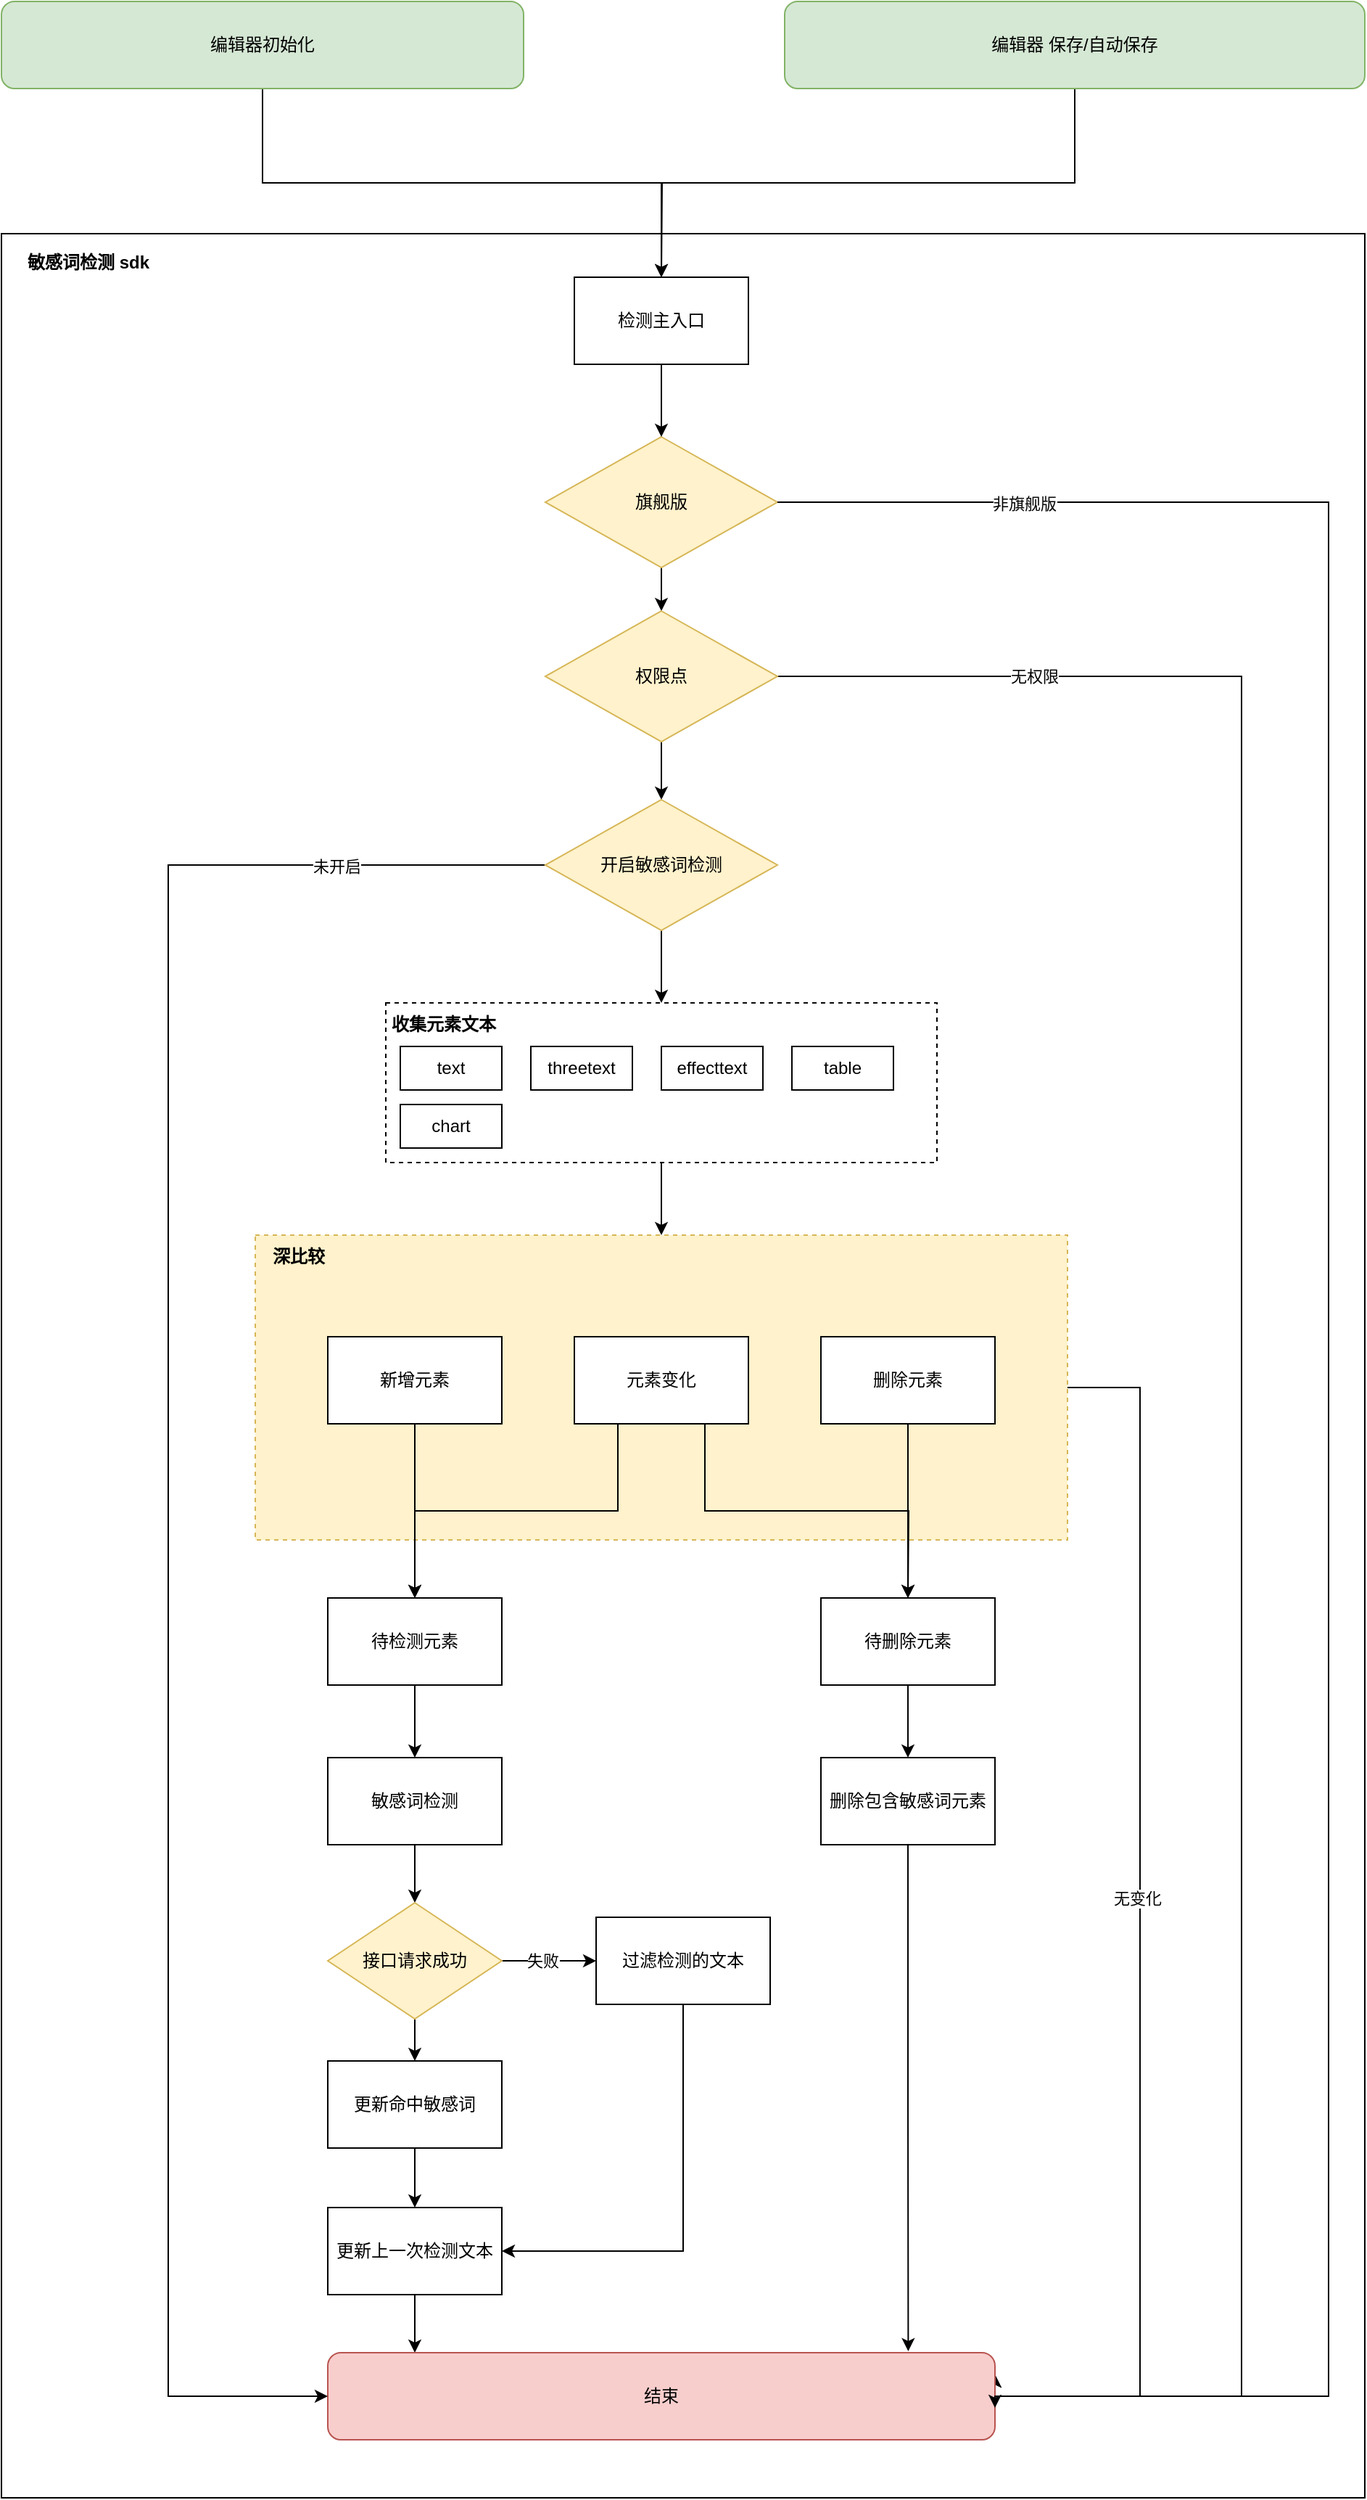 <mxfile version="22.1.0" type="github">
  <diagram name="第 1 页" id="Xhgq0PyVB4QS4eHgWzg1">
    <mxGraphModel dx="2755" dy="2196" grid="1" gridSize="10" guides="1" tooltips="1" connect="1" arrows="1" fold="1" page="1" pageScale="1" pageWidth="827" pageHeight="1169" math="0" shadow="0">
      <root>
        <mxCell id="0" />
        <mxCell id="1" parent="0" />
        <mxCell id="tT69yiJBIpTcLskg9BEr-1" value="" style="rounded=0;whiteSpace=wrap;html=1;container=0;movable=1;resizable=1;rotatable=1;deletable=1;editable=1;locked=0;connectable=1;aspect=fixed;" parent="1" vertex="1">
          <mxGeometry x="-85" y="-10" width="940" height="1560" as="geometry" />
        </mxCell>
        <mxCell id="tT69yiJBIpTcLskg9BEr-2" value="敏感词检测 sdk" style="text;html=1;strokeColor=none;fillColor=none;align=center;verticalAlign=middle;whiteSpace=wrap;rounded=0;fontStyle=1;fontSize=12;movable=1;resizable=1;rotatable=1;deletable=1;editable=1;locked=0;connectable=1;" parent="1" vertex="1">
          <mxGeometry x="-70" width="90" height="20" as="geometry" />
        </mxCell>
        <mxCell id="L3rRgUidITqR81JgF82E-8" value="" style="edgeStyle=orthogonalEdgeStyle;rounded=0;orthogonalLoop=1;jettySize=auto;html=1;" edge="1" parent="1" source="L3rRgUidITqR81JgF82E-4" target="L3rRgUidITqR81JgF82E-7">
          <mxGeometry relative="1" as="geometry" />
        </mxCell>
        <mxCell id="L3rRgUidITqR81JgF82E-4" value="旗舰版" style="rhombus;whiteSpace=wrap;html=1;fillColor=#fff2cc;strokeColor=#d6b656;" vertex="1" parent="1">
          <mxGeometry x="290" y="130" width="160" height="90" as="geometry" />
        </mxCell>
        <mxCell id="L3rRgUidITqR81JgF82E-9" value="" style="edgeStyle=orthogonalEdgeStyle;rounded=0;orthogonalLoop=1;jettySize=auto;html=1;" edge="1" parent="1" source="L3rRgUidITqR81JgF82E-7" target="CsqYkCtor6hZRRwLj2lS-5">
          <mxGeometry relative="1" as="geometry" />
        </mxCell>
        <mxCell id="L3rRgUidITqR81JgF82E-15" style="edgeStyle=orthogonalEdgeStyle;rounded=0;orthogonalLoop=1;jettySize=auto;html=1;exitX=1;exitY=0.5;exitDx=0;exitDy=0;entryX=1;entryY=0.25;entryDx=0;entryDy=0;" edge="1" parent="1" source="L3rRgUidITqR81JgF82E-7" target="tT69yiJBIpTcLskg9BEr-37">
          <mxGeometry relative="1" as="geometry">
            <Array as="points">
              <mxPoint x="770" y="295" />
              <mxPoint x="770" y="1480" />
              <mxPoint x="600" y="1480" />
            </Array>
          </mxGeometry>
        </mxCell>
        <mxCell id="L3rRgUidITqR81JgF82E-16" value="无权限" style="edgeLabel;html=1;align=center;verticalAlign=middle;resizable=0;points=[];" vertex="1" connectable="0" parent="L3rRgUidITqR81JgF82E-15">
          <mxGeometry x="-0.791" relative="1" as="geometry">
            <mxPoint as="offset" />
          </mxGeometry>
        </mxCell>
        <mxCell id="L3rRgUidITqR81JgF82E-7" value="权限点" style="rhombus;whiteSpace=wrap;html=1;fillColor=#fff2cc;strokeColor=#d6b656;" vertex="1" parent="1">
          <mxGeometry x="290" y="250" width="160" height="90" as="geometry" />
        </mxCell>
        <mxCell id="tT69yiJBIpTcLskg9BEr-13" value="检测主入口" style="rounded=0;whiteSpace=wrap;html=1;" parent="1" vertex="1">
          <mxGeometry x="310" y="20" width="120" height="60" as="geometry" />
        </mxCell>
        <mxCell id="L3rRgUidITqR81JgF82E-6" value="" style="edgeStyle=orthogonalEdgeStyle;rounded=0;orthogonalLoop=1;jettySize=auto;html=1;" edge="1" parent="1" source="tT69yiJBIpTcLskg9BEr-13" target="L3rRgUidITqR81JgF82E-4">
          <mxGeometry relative="1" as="geometry" />
        </mxCell>
        <mxCell id="CsqYkCtor6hZRRwLj2lS-10" style="edgeStyle=orthogonalEdgeStyle;rounded=0;orthogonalLoop=1;jettySize=auto;html=1;exitX=0.5;exitY=1;exitDx=0;exitDy=0;entryX=0.5;entryY=0;entryDx=0;entryDy=0;" parent="1" source="tT69yiJBIpTcLskg9BEr-3" target="tT69yiJBIpTcLskg9BEr-13" edge="1">
          <mxGeometry relative="1" as="geometry">
            <mxPoint x="365" y="10" as="targetPoint" />
          </mxGeometry>
        </mxCell>
        <mxCell id="tT69yiJBIpTcLskg9BEr-3" value="编辑器初始化" style="rounded=1;whiteSpace=wrap;html=1;fillColor=#d5e8d4;strokeColor=#82b366;" parent="1" vertex="1">
          <mxGeometry x="-85" y="-170" width="360" height="60" as="geometry" />
        </mxCell>
        <mxCell id="L3rRgUidITqR81JgF82E-10" style="edgeStyle=orthogonalEdgeStyle;rounded=0;orthogonalLoop=1;jettySize=auto;html=1;exitX=0.5;exitY=1;exitDx=0;exitDy=0;" edge="1" parent="1" source="tT69yiJBIpTcLskg9BEr-4">
          <mxGeometry relative="1" as="geometry">
            <mxPoint x="370" y="20" as="targetPoint" />
          </mxGeometry>
        </mxCell>
        <mxCell id="tT69yiJBIpTcLskg9BEr-4" value="编辑器 保存/自动保存" style="rounded=1;whiteSpace=wrap;html=1;fillColor=#d5e8d4;strokeColor=#82b366;" parent="1" vertex="1">
          <mxGeometry x="455" y="-170" width="400" height="60" as="geometry" />
        </mxCell>
        <mxCell id="CsqYkCtor6hZRRwLj2lS-3" style="edgeStyle=orthogonalEdgeStyle;rounded=0;orthogonalLoop=1;jettySize=auto;html=1;exitX=1;exitY=0.5;exitDx=0;exitDy=0;entryX=1;entryY=0.25;entryDx=0;entryDy=0;" parent="1" source="tT69yiJBIpTcLskg9BEr-21" target="tT69yiJBIpTcLskg9BEr-37" edge="1">
          <mxGeometry relative="1" as="geometry">
            <mxPoint x="750" y="785" as="targetPoint" />
            <Array as="points">
              <mxPoint x="700" y="785" />
              <mxPoint x="700" y="1480" />
              <mxPoint x="600" y="1480" />
            </Array>
          </mxGeometry>
        </mxCell>
        <mxCell id="CsqYkCtor6hZRRwLj2lS-4" value="无变化" style="edgeLabel;html=1;align=center;verticalAlign=middle;resizable=0;points=[];" parent="CsqYkCtor6hZRRwLj2lS-3" vertex="1" connectable="0">
          <mxGeometry x="-0.065" y="-2" relative="1" as="geometry">
            <mxPoint as="offset" />
          </mxGeometry>
        </mxCell>
        <mxCell id="tT69yiJBIpTcLskg9BEr-21" value="" style="whiteSpace=wrap;html=1;dashed=1;fillColor=#fff2cc;strokeColor=#d6b656;" parent="1" vertex="1">
          <mxGeometry x="90" y="680" width="560" height="210" as="geometry" />
        </mxCell>
        <mxCell id="tT69yiJBIpTcLskg9BEr-27" style="edgeStyle=orthogonalEdgeStyle;rounded=0;orthogonalLoop=1;jettySize=auto;html=1;exitX=0.5;exitY=1;exitDx=0;exitDy=0;entryX=0.5;entryY=0;entryDx=0;entryDy=0;" parent="1" source="tT69yiJBIpTcLskg9BEr-23" target="tT69yiJBIpTcLskg9BEr-26" edge="1">
          <mxGeometry relative="1" as="geometry" />
        </mxCell>
        <mxCell id="tT69yiJBIpTcLskg9BEr-23" value="新增元素" style="rounded=0;whiteSpace=wrap;html=1;" parent="1" vertex="1">
          <mxGeometry x="140" y="750" width="120" height="60" as="geometry" />
        </mxCell>
        <mxCell id="CsqYkCtor6hZRRwLj2lS-2" style="edgeStyle=orthogonalEdgeStyle;rounded=0;orthogonalLoop=1;jettySize=auto;html=1;exitX=0.5;exitY=1;exitDx=0;exitDy=0;" parent="1" source="tT69yiJBIpTcLskg9BEr-24" edge="1">
          <mxGeometry relative="1" as="geometry">
            <mxPoint x="540" y="930" as="targetPoint" />
          </mxGeometry>
        </mxCell>
        <mxCell id="tT69yiJBIpTcLskg9BEr-24" value="删除元素" style="rounded=0;whiteSpace=wrap;html=1;" parent="1" vertex="1">
          <mxGeometry x="480" y="750" width="120" height="60" as="geometry" />
        </mxCell>
        <mxCell id="tT69yiJBIpTcLskg9BEr-28" style="edgeStyle=orthogonalEdgeStyle;rounded=0;orthogonalLoop=1;jettySize=auto;html=1;exitX=0.25;exitY=1;exitDx=0;exitDy=0;entryX=0.5;entryY=0;entryDx=0;entryDy=0;" parent="1" source="tT69yiJBIpTcLskg9BEr-25" target="tT69yiJBIpTcLskg9BEr-26" edge="1">
          <mxGeometry relative="1" as="geometry">
            <mxPoint x="200" y="920" as="targetPoint" />
          </mxGeometry>
        </mxCell>
        <mxCell id="tT69yiJBIpTcLskg9BEr-51" style="edgeStyle=orthogonalEdgeStyle;rounded=0;orthogonalLoop=1;jettySize=auto;html=1;exitX=0.75;exitY=1;exitDx=0;exitDy=0;" parent="1" source="tT69yiJBIpTcLskg9BEr-25" edge="1">
          <mxGeometry relative="1" as="geometry">
            <mxPoint x="540" y="930" as="targetPoint" />
          </mxGeometry>
        </mxCell>
        <mxCell id="tT69yiJBIpTcLskg9BEr-25" value="元素变化" style="rounded=0;whiteSpace=wrap;html=1;" parent="1" vertex="1">
          <mxGeometry x="310" y="750" width="120" height="60" as="geometry" />
        </mxCell>
        <mxCell id="tT69yiJBIpTcLskg9BEr-30" value="" style="edgeStyle=orthogonalEdgeStyle;rounded=0;orthogonalLoop=1;jettySize=auto;html=1;" parent="1" source="tT69yiJBIpTcLskg9BEr-26" target="tT69yiJBIpTcLskg9BEr-29" edge="1">
          <mxGeometry relative="1" as="geometry" />
        </mxCell>
        <mxCell id="tT69yiJBIpTcLskg9BEr-26" value="待检测元素" style="rounded=0;whiteSpace=wrap;html=1;" parent="1" vertex="1">
          <mxGeometry x="140" y="930" width="120" height="60" as="geometry" />
        </mxCell>
        <mxCell id="tT69yiJBIpTcLskg9BEr-34" value="" style="edgeStyle=orthogonalEdgeStyle;rounded=0;orthogonalLoop=1;jettySize=auto;html=1;" parent="1" source="tT69yiJBIpTcLskg9BEr-29" target="tT69yiJBIpTcLskg9BEr-31" edge="1">
          <mxGeometry relative="1" as="geometry" />
        </mxCell>
        <mxCell id="tT69yiJBIpTcLskg9BEr-29" value="敏感词检测" style="rounded=0;whiteSpace=wrap;html=1;" parent="1" vertex="1">
          <mxGeometry x="140" y="1040" width="120" height="60" as="geometry" />
        </mxCell>
        <mxCell id="tT69yiJBIpTcLskg9BEr-35" value="" style="edgeStyle=orthogonalEdgeStyle;rounded=0;orthogonalLoop=1;jettySize=auto;html=1;" parent="1" source="tT69yiJBIpTcLskg9BEr-31" target="tT69yiJBIpTcLskg9BEr-33" edge="1">
          <mxGeometry relative="1" as="geometry" />
        </mxCell>
        <mxCell id="tT69yiJBIpTcLskg9BEr-40" value="" style="edgeStyle=orthogonalEdgeStyle;rounded=0;orthogonalLoop=1;jettySize=auto;html=1;" parent="1" source="tT69yiJBIpTcLskg9BEr-31" target="tT69yiJBIpTcLskg9BEr-32" edge="1">
          <mxGeometry relative="1" as="geometry" />
        </mxCell>
        <mxCell id="CsqYkCtor6hZRRwLj2lS-20" value="失败" style="edgeLabel;html=1;align=center;verticalAlign=middle;resizable=0;points=[];" parent="tT69yiJBIpTcLskg9BEr-40" vertex="1" connectable="0">
          <mxGeometry x="-0.139" relative="1" as="geometry">
            <mxPoint as="offset" />
          </mxGeometry>
        </mxCell>
        <mxCell id="tT69yiJBIpTcLskg9BEr-31" value="接口请求成功" style="rhombus;whiteSpace=wrap;html=1;fillColor=#fff2cc;strokeColor=#d6b656;" parent="1" vertex="1">
          <mxGeometry x="140" y="1140" width="120" height="80" as="geometry" />
        </mxCell>
        <mxCell id="tT69yiJBIpTcLskg9BEr-41" style="edgeStyle=orthogonalEdgeStyle;rounded=0;orthogonalLoop=1;jettySize=auto;html=1;exitX=0.5;exitY=1;exitDx=0;exitDy=0;entryX=1;entryY=0.5;entryDx=0;entryDy=0;" parent="1" source="tT69yiJBIpTcLskg9BEr-32" target="tT69yiJBIpTcLskg9BEr-36" edge="1">
          <mxGeometry relative="1" as="geometry" />
        </mxCell>
        <mxCell id="tT69yiJBIpTcLskg9BEr-32" value="过滤检测的文本" style="rounded=0;whiteSpace=wrap;html=1;" parent="1" vertex="1">
          <mxGeometry x="325" y="1150" width="120" height="60" as="geometry" />
        </mxCell>
        <mxCell id="tT69yiJBIpTcLskg9BEr-38" value="" style="edgeStyle=orthogonalEdgeStyle;rounded=0;orthogonalLoop=1;jettySize=auto;html=1;" parent="1" source="tT69yiJBIpTcLskg9BEr-33" target="tT69yiJBIpTcLskg9BEr-36" edge="1">
          <mxGeometry relative="1" as="geometry" />
        </mxCell>
        <mxCell id="tT69yiJBIpTcLskg9BEr-33" value="更新命中敏感词" style="rounded=0;whiteSpace=wrap;html=1;" parent="1" vertex="1">
          <mxGeometry x="140" y="1249" width="120" height="60" as="geometry" />
        </mxCell>
        <mxCell id="tT69yiJBIpTcLskg9BEr-39" value="" style="edgeStyle=orthogonalEdgeStyle;rounded=0;orthogonalLoop=1;jettySize=auto;html=1;" parent="1" source="tT69yiJBIpTcLskg9BEr-36" target="tT69yiJBIpTcLskg9BEr-37" edge="1">
          <mxGeometry relative="1" as="geometry">
            <Array as="points">
              <mxPoint x="200" y="1450" />
              <mxPoint x="200" y="1450" />
            </Array>
          </mxGeometry>
        </mxCell>
        <mxCell id="tT69yiJBIpTcLskg9BEr-36" value="更新上一次检测文本" style="rounded=0;whiteSpace=wrap;html=1;" parent="1" vertex="1">
          <mxGeometry x="140" y="1350" width="120" height="60" as="geometry" />
        </mxCell>
        <mxCell id="tT69yiJBIpTcLskg9BEr-37" value="结束" style="rounded=1;whiteSpace=wrap;html=1;fillColor=#f8cecc;strokeColor=#b85450;" parent="1" vertex="1">
          <mxGeometry x="140" y="1450" width="460" height="60" as="geometry" />
        </mxCell>
        <mxCell id="tT69yiJBIpTcLskg9BEr-48" value="" style="edgeStyle=orthogonalEdgeStyle;rounded=0;orthogonalLoop=1;jettySize=auto;html=1;" parent="1" source="tT69yiJBIpTcLskg9BEr-44" target="tT69yiJBIpTcLskg9BEr-47" edge="1">
          <mxGeometry relative="1" as="geometry" />
        </mxCell>
        <mxCell id="tT69yiJBIpTcLskg9BEr-44" value="待删除元素" style="rounded=0;whiteSpace=wrap;html=1;" parent="1" vertex="1">
          <mxGeometry x="480" y="930" width="120" height="60" as="geometry" />
        </mxCell>
        <mxCell id="tT69yiJBIpTcLskg9BEr-50" style="edgeStyle=orthogonalEdgeStyle;rounded=0;orthogonalLoop=1;jettySize=auto;html=1;exitX=0.5;exitY=1;exitDx=0;exitDy=0;entryX=0.87;entryY=-0.017;entryDx=0;entryDy=0;entryPerimeter=0;" parent="1" source="tT69yiJBIpTcLskg9BEr-47" target="tT69yiJBIpTcLskg9BEr-37" edge="1">
          <mxGeometry relative="1" as="geometry" />
        </mxCell>
        <mxCell id="tT69yiJBIpTcLskg9BEr-47" value="删除包含敏感词元素" style="rounded=0;whiteSpace=wrap;html=1;" parent="1" vertex="1">
          <mxGeometry x="480" y="1040" width="120" height="60" as="geometry" />
        </mxCell>
        <mxCell id="CsqYkCtor6hZRRwLj2lS-1" value="深比较" style="text;html=1;strokeColor=none;fillColor=none;align=center;verticalAlign=middle;whiteSpace=wrap;rounded=0;fontStyle=1" parent="1" vertex="1">
          <mxGeometry x="90" y="680" width="60" height="30" as="geometry" />
        </mxCell>
        <mxCell id="CsqYkCtor6hZRRwLj2lS-7" value="" style="edgeStyle=orthogonalEdgeStyle;rounded=0;orthogonalLoop=1;jettySize=auto;html=1;" parent="1" source="CsqYkCtor6hZRRwLj2lS-5" target="tT69yiJBIpTcLskg9BEr-14" edge="1">
          <mxGeometry relative="1" as="geometry" />
        </mxCell>
        <mxCell id="CsqYkCtor6hZRRwLj2lS-8" style="edgeStyle=orthogonalEdgeStyle;rounded=0;orthogonalLoop=1;jettySize=auto;html=1;exitX=0;exitY=0.5;exitDx=0;exitDy=0;entryX=0;entryY=0.5;entryDx=0;entryDy=0;" parent="1" source="CsqYkCtor6hZRRwLj2lS-5" target="tT69yiJBIpTcLskg9BEr-37" edge="1">
          <mxGeometry relative="1" as="geometry">
            <Array as="points">
              <mxPoint x="30" y="425" />
              <mxPoint x="30" y="1480" />
            </Array>
          </mxGeometry>
        </mxCell>
        <mxCell id="CsqYkCtor6hZRRwLj2lS-9" value="未开启" style="edgeLabel;html=1;align=center;verticalAlign=middle;resizable=0;points=[];" parent="CsqYkCtor6hZRRwLj2lS-8" vertex="1" connectable="0">
          <mxGeometry x="-0.798" y="1" relative="1" as="geometry">
            <mxPoint as="offset" />
          </mxGeometry>
        </mxCell>
        <mxCell id="CsqYkCtor6hZRRwLj2lS-5" value="开启敏感词检测" style="rhombus;whiteSpace=wrap;html=1;fillColor=#fff2cc;strokeColor=#d6b656;" parent="1" vertex="1">
          <mxGeometry x="290" y="380" width="160" height="90" as="geometry" />
        </mxCell>
        <mxCell id="L3rRgUidITqR81JgF82E-1" value="" style="group" vertex="1" connectable="0" parent="1">
          <mxGeometry x="180" y="520" width="380" height="110" as="geometry" />
        </mxCell>
        <mxCell id="tT69yiJBIpTcLskg9BEr-14" value="" style="rounded=0;whiteSpace=wrap;html=1;dashed=1;" parent="L3rRgUidITqR81JgF82E-1" vertex="1">
          <mxGeometry width="380" height="110" as="geometry" />
        </mxCell>
        <mxCell id="CsqYkCtor6hZRRwLj2lS-12" value="收集元素文本" style="text;html=1;strokeColor=none;fillColor=none;align=center;verticalAlign=middle;whiteSpace=wrap;rounded=0;fontStyle=1" parent="L3rRgUidITqR81JgF82E-1" vertex="1">
          <mxGeometry width="80" height="30" as="geometry" />
        </mxCell>
        <mxCell id="CsqYkCtor6hZRRwLj2lS-13" value="text" style="rounded=0;whiteSpace=wrap;html=1;" parent="L3rRgUidITqR81JgF82E-1" vertex="1">
          <mxGeometry x="10" y="30" width="70" height="30" as="geometry" />
        </mxCell>
        <mxCell id="CsqYkCtor6hZRRwLj2lS-14" value="threetext" style="rounded=0;whiteSpace=wrap;html=1;" parent="L3rRgUidITqR81JgF82E-1" vertex="1">
          <mxGeometry x="100" y="30" width="70" height="30" as="geometry" />
        </mxCell>
        <mxCell id="CsqYkCtor6hZRRwLj2lS-15" value="effecttext" style="rounded=0;whiteSpace=wrap;html=1;" parent="L3rRgUidITqR81JgF82E-1" vertex="1">
          <mxGeometry x="190" y="30" width="70" height="30" as="geometry" />
        </mxCell>
        <mxCell id="CsqYkCtor6hZRRwLj2lS-16" value="table" style="rounded=0;whiteSpace=wrap;html=1;" parent="L3rRgUidITqR81JgF82E-1" vertex="1">
          <mxGeometry x="280" y="30" width="70" height="30" as="geometry" />
        </mxCell>
        <mxCell id="CsqYkCtor6hZRRwLj2lS-19" value="chart" style="rounded=0;whiteSpace=wrap;html=1;" parent="L3rRgUidITqR81JgF82E-1" vertex="1">
          <mxGeometry x="10" y="70" width="70" height="30" as="geometry" />
        </mxCell>
        <mxCell id="L3rRgUidITqR81JgF82E-2" value="" style="edgeStyle=orthogonalEdgeStyle;rounded=0;orthogonalLoop=1;jettySize=auto;html=1;" edge="1" parent="1" source="tT69yiJBIpTcLskg9BEr-14">
          <mxGeometry relative="1" as="geometry">
            <mxPoint x="370" y="680" as="targetPoint" />
          </mxGeometry>
        </mxCell>
        <mxCell id="L3rRgUidITqR81JgF82E-12" style="edgeStyle=orthogonalEdgeStyle;rounded=0;orthogonalLoop=1;jettySize=auto;html=1;exitX=1;exitY=0.5;exitDx=0;exitDy=0;entryX=1;entryY=0.633;entryDx=0;entryDy=0;entryPerimeter=0;" edge="1" parent="1" source="L3rRgUidITqR81JgF82E-4" target="tT69yiJBIpTcLskg9BEr-37">
          <mxGeometry relative="1" as="geometry">
            <Array as="points">
              <mxPoint x="830" y="175" />
              <mxPoint x="830" y="1480" />
              <mxPoint x="600" y="1480" />
            </Array>
          </mxGeometry>
        </mxCell>
        <mxCell id="L3rRgUidITqR81JgF82E-14" value="非旗舰版" style="edgeLabel;html=1;align=center;verticalAlign=middle;resizable=0;points=[];" vertex="1" connectable="0" parent="L3rRgUidITqR81JgF82E-12">
          <mxGeometry x="-0.823" y="-1" relative="1" as="geometry">
            <mxPoint as="offset" />
          </mxGeometry>
        </mxCell>
      </root>
    </mxGraphModel>
  </diagram>
</mxfile>
